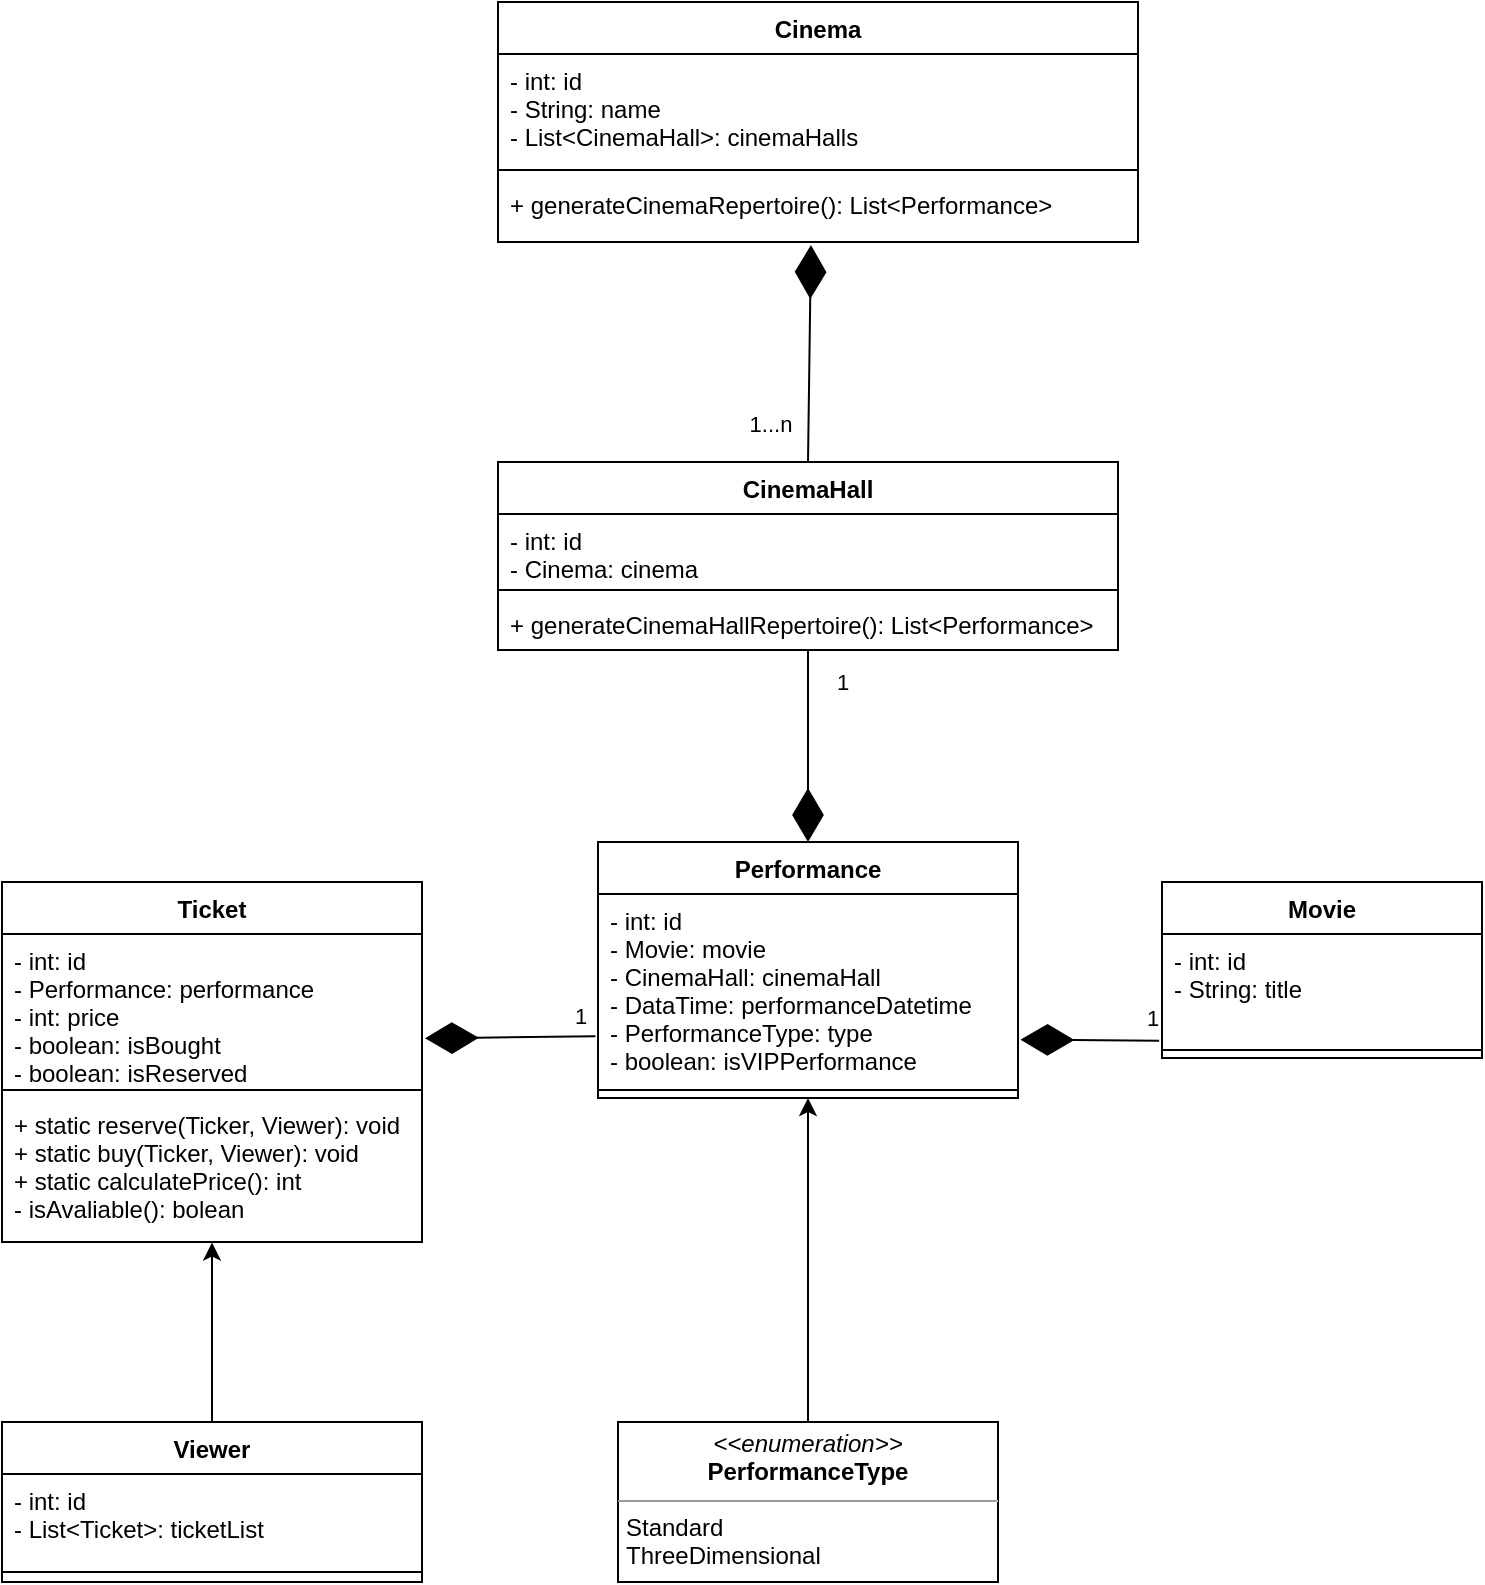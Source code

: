 <mxfile version="15.8.6" type="github">
  <diagram id="lEFh3jHCK-Ihd6-fgnPO" name="Page-1">
    <mxGraphModel dx="1421" dy="1501" grid="1" gridSize="10" guides="1" tooltips="1" connect="1" arrows="1" fold="1" page="1" pageScale="1" pageWidth="827" pageHeight="1169" math="0" shadow="0">
      <root>
        <mxCell id="0" />
        <mxCell id="1" parent="0" />
        <mxCell id="g2iIuDvxWhIR8F49OHt_-40" style="edgeStyle=none;rounded=0;orthogonalLoop=1;jettySize=auto;html=1;endFill=1;endArrow=diamondThin;endSize=24;entryX=0.5;entryY=0;entryDx=0;entryDy=0;" edge="1" parent="1" source="EIXfM4py0M9A67wGY_pE-52" target="EIXfM4py0M9A67wGY_pE-79">
          <mxGeometry relative="1" as="geometry">
            <mxPoint x="-377" y="-750" as="targetPoint" />
          </mxGeometry>
        </mxCell>
        <mxCell id="EIXfM4py0M9A67wGY_pE-52" value="CinemaHall" style="swimlane;fontStyle=1;align=center;verticalAlign=top;childLayout=stackLayout;horizontal=1;startSize=26;horizontalStack=0;resizeParent=1;resizeParentMax=0;resizeLast=0;collapsible=1;marginBottom=0;" parent="1" vertex="1">
          <mxGeometry x="-532" y="-890" width="310" height="94" as="geometry" />
        </mxCell>
        <mxCell id="EIXfM4py0M9A67wGY_pE-53" value="- int: id&#xa;- Cinema: cinema" style="text;strokeColor=none;fillColor=none;align=left;verticalAlign=top;spacingLeft=4;spacingRight=4;overflow=hidden;rotatable=0;points=[[0,0.5],[1,0.5]];portConstraint=eastwest;" parent="EIXfM4py0M9A67wGY_pE-52" vertex="1">
          <mxGeometry y="26" width="310" height="34" as="geometry" />
        </mxCell>
        <mxCell id="EIXfM4py0M9A67wGY_pE-54" value="" style="line;strokeWidth=1;fillColor=none;align=left;verticalAlign=middle;spacingTop=-1;spacingLeft=3;spacingRight=3;rotatable=0;labelPosition=right;points=[];portConstraint=eastwest;" parent="EIXfM4py0M9A67wGY_pE-52" vertex="1">
          <mxGeometry y="60" width="310" height="8" as="geometry" />
        </mxCell>
        <mxCell id="EIXfM4py0M9A67wGY_pE-55" value="+ generateCinemaHallRepertoire(): List&lt;Performance&gt;" style="text;strokeColor=none;fillColor=none;align=left;verticalAlign=top;spacingLeft=4;spacingRight=4;overflow=hidden;rotatable=0;points=[[0,0.5],[1,0.5]];portConstraint=eastwest;" parent="EIXfM4py0M9A67wGY_pE-52" vertex="1">
          <mxGeometry y="68" width="310" height="26" as="geometry" />
        </mxCell>
        <mxCell id="EIXfM4py0M9A67wGY_pE-56" value="Cinema" style="swimlane;fontStyle=1;align=center;verticalAlign=top;childLayout=stackLayout;horizontal=1;startSize=26;horizontalStack=0;resizeParent=1;resizeParentMax=0;resizeLast=0;collapsible=1;marginBottom=0;" parent="1" vertex="1">
          <mxGeometry x="-532" y="-1120" width="320" height="120" as="geometry" />
        </mxCell>
        <mxCell id="EIXfM4py0M9A67wGY_pE-57" value="- int: id&#xa;- String: name&#xa;- List&lt;CinemaHall&gt;: cinemaHalls" style="text;strokeColor=none;fillColor=none;align=left;verticalAlign=top;spacingLeft=4;spacingRight=4;overflow=hidden;rotatable=0;points=[[0,0.5],[1,0.5]];portConstraint=eastwest;" parent="EIXfM4py0M9A67wGY_pE-56" vertex="1">
          <mxGeometry y="26" width="320" height="54" as="geometry" />
        </mxCell>
        <mxCell id="EIXfM4py0M9A67wGY_pE-58" value="" style="line;strokeWidth=1;fillColor=none;align=left;verticalAlign=middle;spacingTop=-1;spacingLeft=3;spacingRight=3;rotatable=0;labelPosition=right;points=[];portConstraint=eastwest;" parent="EIXfM4py0M9A67wGY_pE-56" vertex="1">
          <mxGeometry y="80" width="320" height="8" as="geometry" />
        </mxCell>
        <mxCell id="EIXfM4py0M9A67wGY_pE-59" value="+ generateCinemaRepertoire(): List&lt;Performance&gt;&#xa;" style="text;strokeColor=none;fillColor=none;align=left;verticalAlign=top;spacingLeft=4;spacingRight=4;overflow=hidden;rotatable=0;points=[[0,0.5],[1,0.5]];portConstraint=eastwest;" parent="EIXfM4py0M9A67wGY_pE-56" vertex="1">
          <mxGeometry y="88" width="320" height="32" as="geometry" />
        </mxCell>
        <mxCell id="EIXfM4py0M9A67wGY_pE-72" value="" style="endArrow=diamondThin;endFill=1;endSize=24;html=1;rounded=0;entryX=0.489;entryY=1.048;entryDx=0;entryDy=0;entryPerimeter=0;exitX=0.5;exitY=0;exitDx=0;exitDy=0;" parent="1" source="EIXfM4py0M9A67wGY_pE-52" target="EIXfM4py0M9A67wGY_pE-59" edge="1">
          <mxGeometry width="160" relative="1" as="geometry">
            <mxPoint x="-587" y="-768" as="sourcePoint" />
            <mxPoint x="-327" y="-740" as="targetPoint" />
          </mxGeometry>
        </mxCell>
        <mxCell id="EIXfM4py0M9A67wGY_pE-73" value="1...n" style="edgeLabel;html=1;align=center;verticalAlign=middle;resizable=0;points=[];" parent="EIXfM4py0M9A67wGY_pE-72" vertex="1" connectable="0">
          <mxGeometry x="-0.57" y="-1" relative="1" as="geometry">
            <mxPoint x="-21" y="4" as="offset" />
          </mxGeometry>
        </mxCell>
        <mxCell id="EIXfM4py0M9A67wGY_pE-75" value="Movie" style="swimlane;fontStyle=1;align=center;verticalAlign=top;childLayout=stackLayout;horizontal=1;startSize=26;horizontalStack=0;resizeParent=1;resizeParentMax=0;resizeLast=0;collapsible=1;marginBottom=0;" parent="1" vertex="1">
          <mxGeometry x="-200" y="-680" width="160" height="88" as="geometry" />
        </mxCell>
        <mxCell id="EIXfM4py0M9A67wGY_pE-76" value="- int: id&#xa;- String: title" style="text;strokeColor=none;fillColor=none;align=left;verticalAlign=top;spacingLeft=4;spacingRight=4;overflow=hidden;rotatable=0;points=[[0,0.5],[1,0.5]];portConstraint=eastwest;" parent="EIXfM4py0M9A67wGY_pE-75" vertex="1">
          <mxGeometry y="26" width="160" height="54" as="geometry" />
        </mxCell>
        <mxCell id="EIXfM4py0M9A67wGY_pE-77" value="" style="line;strokeWidth=1;fillColor=none;align=left;verticalAlign=middle;spacingTop=-1;spacingLeft=3;spacingRight=3;rotatable=0;labelPosition=right;points=[];portConstraint=eastwest;" parent="EIXfM4py0M9A67wGY_pE-75" vertex="1">
          <mxGeometry y="80" width="160" height="8" as="geometry" />
        </mxCell>
        <mxCell id="EIXfM4py0M9A67wGY_pE-79" value="Performance" style="swimlane;fontStyle=1;align=center;verticalAlign=top;childLayout=stackLayout;horizontal=1;startSize=26;horizontalStack=0;resizeParent=1;resizeParentMax=0;resizeLast=0;collapsible=1;marginBottom=0;" parent="1" vertex="1">
          <mxGeometry x="-482" y="-700" width="210" height="128" as="geometry" />
        </mxCell>
        <mxCell id="EIXfM4py0M9A67wGY_pE-80" value="- int: id&#xa;- Movie: movie&#xa;- CinemaHall: cinemaHall&#xa;- DataTime: performanceDatetime&#xa;- PerformanceType: type&#xa;- boolean: isVIPPerformance" style="text;strokeColor=none;fillColor=none;align=left;verticalAlign=top;spacingLeft=4;spacingRight=4;overflow=hidden;rotatable=0;points=[[0,0.5],[1,0.5]];portConstraint=eastwest;" parent="EIXfM4py0M9A67wGY_pE-79" vertex="1">
          <mxGeometry y="26" width="210" height="94" as="geometry" />
        </mxCell>
        <mxCell id="EIXfM4py0M9A67wGY_pE-81" value="" style="line;strokeWidth=1;fillColor=none;align=left;verticalAlign=middle;spacingTop=-1;spacingLeft=3;spacingRight=3;rotatable=0;labelPosition=right;points=[];portConstraint=eastwest;" parent="EIXfM4py0M9A67wGY_pE-79" vertex="1">
          <mxGeometry y="120" width="210" height="8" as="geometry" />
        </mxCell>
        <mxCell id="EIXfM4py0M9A67wGY_pE-83" value="" style="endArrow=diamondThin;endFill=1;endSize=24;html=1;rounded=0;exitX=-0.009;exitY=0.988;exitDx=0;exitDy=0;exitPerimeter=0;entryX=1.006;entryY=0.775;entryDx=0;entryDy=0;entryPerimeter=0;" parent="1" target="EIXfM4py0M9A67wGY_pE-80" edge="1" source="EIXfM4py0M9A67wGY_pE-76">
          <mxGeometry width="160" relative="1" as="geometry">
            <mxPoint x="-1257" y="-375" as="sourcePoint" />
            <mxPoint x="-267" y="-616" as="targetPoint" />
          </mxGeometry>
        </mxCell>
        <mxCell id="EIXfM4py0M9A67wGY_pE-84" value="1" style="edgeLabel;html=1;align=center;verticalAlign=middle;resizable=0;points=[];" parent="EIXfM4py0M9A67wGY_pE-83" vertex="1" connectable="0">
          <mxGeometry x="-0.57" y="-1" relative="1" as="geometry">
            <mxPoint x="11" y="-10" as="offset" />
          </mxGeometry>
        </mxCell>
        <mxCell id="g2iIuDvxWhIR8F49OHt_-48" value="" style="edgeStyle=none;rounded=0;orthogonalLoop=1;jettySize=auto;html=1;entryX=0.5;entryY=1.004;entryDx=0;entryDy=0;entryPerimeter=0;" edge="1" parent="1" source="g2iIuDvxWhIR8F49OHt_-1" target="g2iIuDvxWhIR8F49OHt_-9">
          <mxGeometry relative="1" as="geometry" />
        </mxCell>
        <mxCell id="g2iIuDvxWhIR8F49OHt_-1" value="Viewer" style="swimlane;fontStyle=1;align=center;verticalAlign=top;childLayout=stackLayout;horizontal=1;startSize=26;horizontalStack=0;resizeParent=1;resizeParentMax=0;resizeLast=0;collapsible=1;marginBottom=0;" vertex="1" parent="1">
          <mxGeometry x="-780" y="-410" width="210" height="80" as="geometry" />
        </mxCell>
        <mxCell id="g2iIuDvxWhIR8F49OHt_-2" value="- int: id&#xa;- List&lt;Ticket&gt;: ticketList" style="text;strokeColor=none;fillColor=none;align=left;verticalAlign=top;spacingLeft=4;spacingRight=4;overflow=hidden;rotatable=0;points=[[0,0.5],[1,0.5]];portConstraint=eastwest;" vertex="1" parent="g2iIuDvxWhIR8F49OHt_-1">
          <mxGeometry y="26" width="210" height="44" as="geometry" />
        </mxCell>
        <mxCell id="g2iIuDvxWhIR8F49OHt_-3" value="" style="line;strokeWidth=1;fillColor=none;align=left;verticalAlign=middle;spacingTop=-1;spacingLeft=3;spacingRight=3;rotatable=0;labelPosition=right;points=[];portConstraint=eastwest;" vertex="1" parent="g2iIuDvxWhIR8F49OHt_-1">
          <mxGeometry y="70" width="210" height="10" as="geometry" />
        </mxCell>
        <mxCell id="g2iIuDvxWhIR8F49OHt_-6" value="Ticket" style="swimlane;fontStyle=1;align=center;verticalAlign=top;childLayout=stackLayout;horizontal=1;startSize=26;horizontalStack=0;resizeParent=1;resizeParentMax=0;resizeLast=0;collapsible=1;marginBottom=0;" vertex="1" parent="1">
          <mxGeometry x="-780" y="-680" width="210" height="180" as="geometry" />
        </mxCell>
        <mxCell id="g2iIuDvxWhIR8F49OHt_-7" value="- int: id&#xa;- Performance: performance&#xa;- int: price&#xa;- boolean: isBought&#xa;- boolean: isReserved" style="text;strokeColor=none;fillColor=none;align=left;verticalAlign=top;spacingLeft=4;spacingRight=4;overflow=hidden;rotatable=0;points=[[0,0.5],[1,0.5]];portConstraint=eastwest;" vertex="1" parent="g2iIuDvxWhIR8F49OHt_-6">
          <mxGeometry y="26" width="210" height="74" as="geometry" />
        </mxCell>
        <mxCell id="g2iIuDvxWhIR8F49OHt_-8" value="" style="line;strokeWidth=1;fillColor=none;align=left;verticalAlign=middle;spacingTop=-1;spacingLeft=3;spacingRight=3;rotatable=0;labelPosition=right;points=[];portConstraint=eastwest;" vertex="1" parent="g2iIuDvxWhIR8F49OHt_-6">
          <mxGeometry y="100" width="210" height="8" as="geometry" />
        </mxCell>
        <mxCell id="g2iIuDvxWhIR8F49OHt_-9" value="+ static reserve(Ticker, Viewer): void&#xa;+ static buy(Ticker, Viewer): void&#xa;+ static calculatePrice(): int&#xa;- isAvaliable(): bolean" style="text;strokeColor=none;fillColor=none;align=left;verticalAlign=top;spacingLeft=4;spacingRight=4;overflow=hidden;rotatable=0;points=[[0,0.5],[1,0.5]];portConstraint=eastwest;" vertex="1" parent="g2iIuDvxWhIR8F49OHt_-6">
          <mxGeometry y="108" width="210" height="72" as="geometry" />
        </mxCell>
        <mxCell id="g2iIuDvxWhIR8F49OHt_-32" value="" style="edgeStyle=orthogonalEdgeStyle;rounded=0;orthogonalLoop=1;jettySize=auto;html=1;verticalAlign=middle;horizontal=1;endFill=1;endArrow=diamondThin;endSize=24;entryX=0.554;entryY=1.076;entryDx=0;entryDy=0;entryPerimeter=0;strokeColor=none;" edge="1" parent="1" source="g2iIuDvxWhIR8F49OHt_-22">
          <mxGeometry relative="1" as="geometry">
            <mxPoint x="-365.66" y="-539.72" as="targetPoint" />
          </mxGeometry>
        </mxCell>
        <mxCell id="g2iIuDvxWhIR8F49OHt_-42" value="" style="edgeStyle=none;rounded=0;orthogonalLoop=1;jettySize=auto;html=1;" edge="1" parent="1" source="g2iIuDvxWhIR8F49OHt_-22">
          <mxGeometry relative="1" as="geometry">
            <mxPoint x="-377" y="-572.0" as="targetPoint" />
          </mxGeometry>
        </mxCell>
        <mxCell id="g2iIuDvxWhIR8F49OHt_-22" value="&lt;p style=&quot;margin: 0px ; margin-top: 4px ; text-align: center&quot;&gt;&lt;i&gt;&amp;lt;&amp;lt;enumeration&amp;gt;&amp;gt;&lt;/i&gt;&lt;br&gt;&lt;span style=&quot;font-weight: 700&quot;&gt;PerformanceType&lt;/span&gt;&lt;br&gt;&lt;/p&gt;&lt;hr size=&quot;1&quot;&gt;&lt;p style=&quot;margin: 0px ; margin-left: 4px&quot;&gt;Standard&lt;/p&gt;&lt;p style=&quot;margin: 0px ; margin-left: 4px&quot;&gt;ThreeDimensional&lt;/p&gt;&lt;hr size=&quot;1&quot;&gt;&lt;p style=&quot;margin: 0px ; margin-left: 4px&quot;&gt;&lt;br&gt;&lt;/p&gt;" style="verticalAlign=top;align=left;overflow=fill;fontSize=12;fontFamily=Helvetica;html=1;" vertex="1" parent="1">
          <mxGeometry x="-472" y="-410" width="190" height="80" as="geometry" />
        </mxCell>
        <mxCell id="g2iIuDvxWhIR8F49OHt_-30" value="" style="endArrow=diamondThin;endFill=1;endSize=24;html=1;rounded=0;exitX=-0.006;exitY=0.757;exitDx=0;exitDy=0;exitPerimeter=0;entryX=1.007;entryY=0.705;entryDx=0;entryDy=0;entryPerimeter=0;" edge="1" parent="1" source="EIXfM4py0M9A67wGY_pE-80" target="g2iIuDvxWhIR8F49OHt_-7">
          <mxGeometry width="160" relative="1" as="geometry">
            <mxPoint x="-507.0" y="-630" as="sourcePoint" />
            <mxPoint x="-587" y="-650" as="targetPoint" />
          </mxGeometry>
        </mxCell>
        <mxCell id="g2iIuDvxWhIR8F49OHt_-31" value="1" style="edgeLabel;html=1;align=center;verticalAlign=middle;resizable=0;points=[];" vertex="1" connectable="0" parent="g2iIuDvxWhIR8F49OHt_-30">
          <mxGeometry x="-0.57" y="-1" relative="1" as="geometry">
            <mxPoint x="11" y="-10" as="offset" />
          </mxGeometry>
        </mxCell>
        <mxCell id="g2iIuDvxWhIR8F49OHt_-41" value="1" style="edgeLabel;html=1;align=center;verticalAlign=middle;resizable=0;points=[];" vertex="1" connectable="0" parent="1">
          <mxGeometry x="-316.998" y="-709.998" as="geometry">
            <mxPoint x="-43" y="-70" as="offset" />
          </mxGeometry>
        </mxCell>
      </root>
    </mxGraphModel>
  </diagram>
</mxfile>
